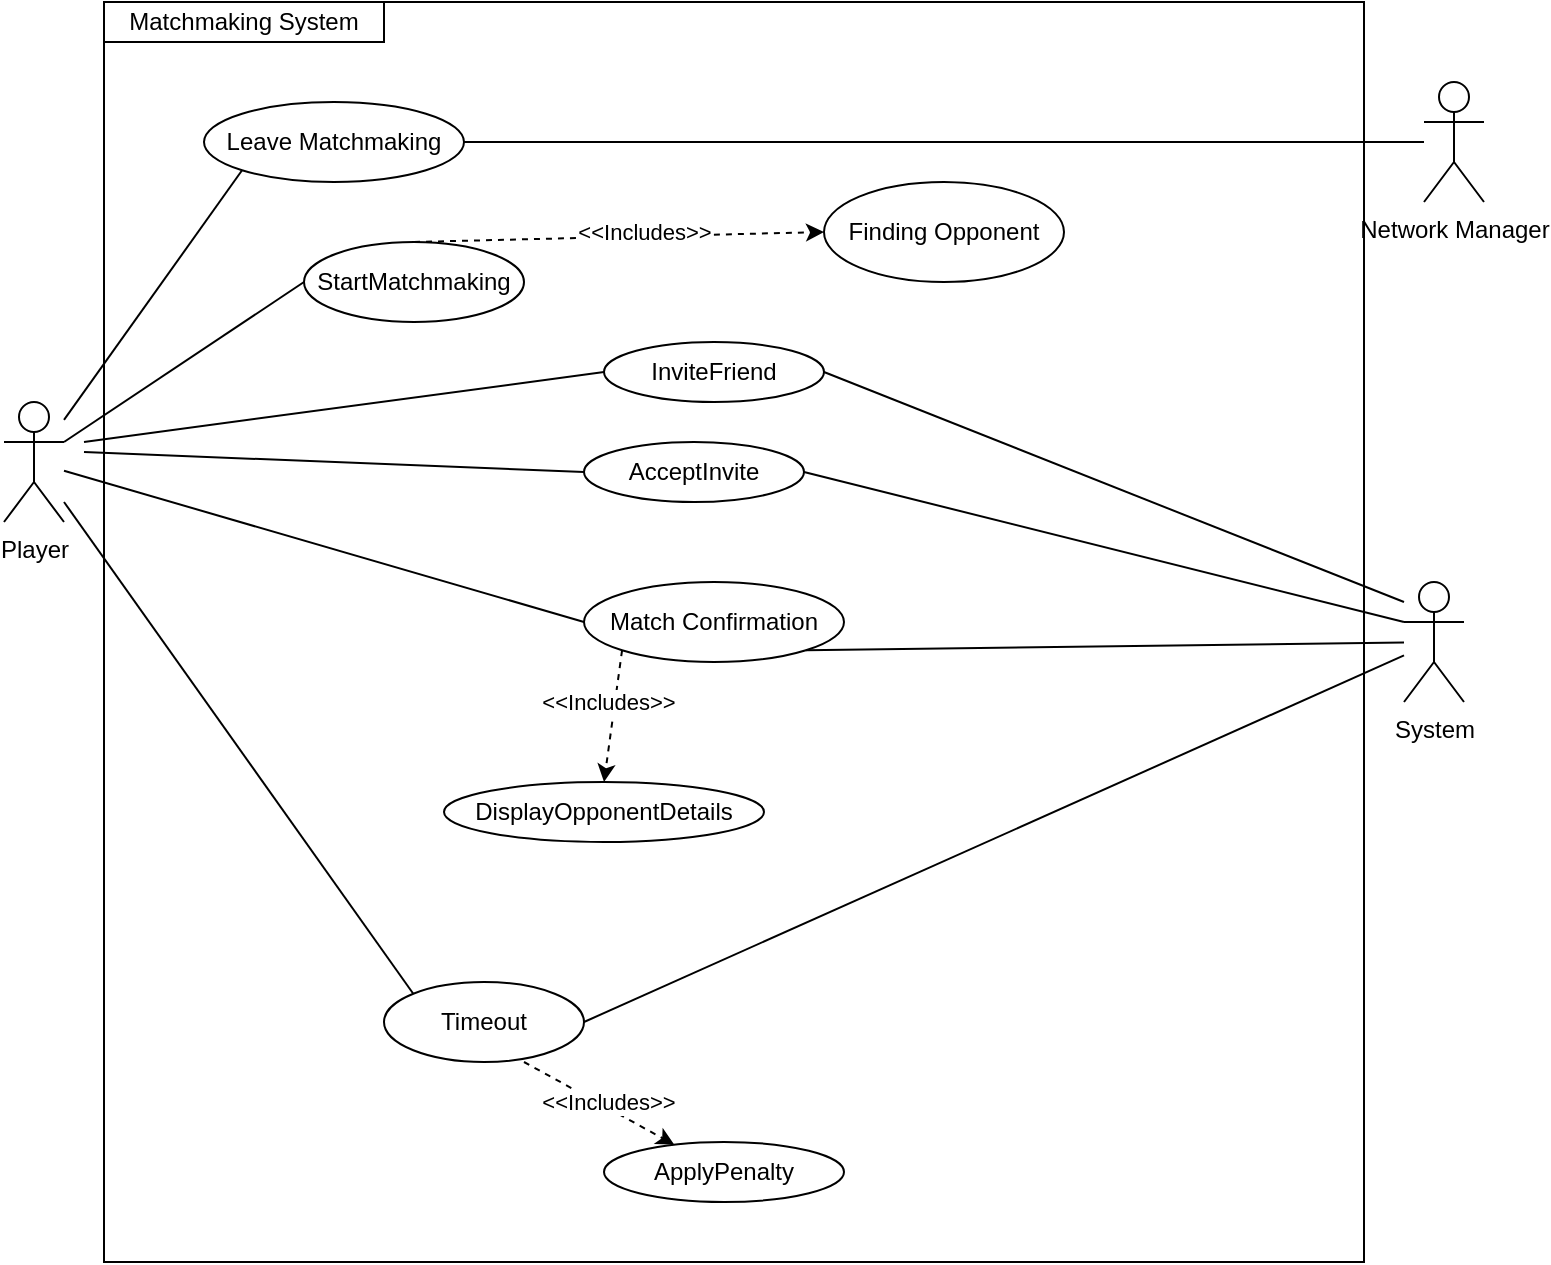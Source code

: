 <mxfile version="26.1.0">
  <diagram name="Page-1" id="IBRbEpxZf9EHNSm9vPdn">
    <mxGraphModel dx="1244" dy="1712" grid="1" gridSize="10" guides="1" tooltips="1" connect="1" arrows="1" fold="1" page="1" pageScale="1" pageWidth="850" pageHeight="1100" math="0" shadow="0">
      <root>
        <mxCell id="0" />
        <mxCell id="1" parent="0" />
        <mxCell id="mU2hwphratYJGB-FP39r-3" value="Player" style="shape=umlActor;verticalLabelPosition=bottom;verticalAlign=top;html=1;outlineConnect=0;" parent="1" vertex="1">
          <mxGeometry x="40" y="180" width="30" height="60" as="geometry" />
        </mxCell>
        <mxCell id="mU2hwphratYJGB-FP39r-6" value="" style="whiteSpace=wrap;html=1;aspect=fixed;" parent="1" vertex="1">
          <mxGeometry x="90" y="-20" width="630" height="630" as="geometry" />
        </mxCell>
        <mxCell id="mU2hwphratYJGB-FP39r-7" value="Matchmaking System" style="rounded=0;whiteSpace=wrap;html=1;" parent="1" vertex="1">
          <mxGeometry x="90" y="-20" width="140" height="20" as="geometry" />
        </mxCell>
        <mxCell id="mU2hwphratYJGB-FP39r-8" value="StartMatchmaking" style="ellipse;whiteSpace=wrap;html=1;" parent="1" vertex="1">
          <mxGeometry x="190" y="100" width="110" height="40" as="geometry" />
        </mxCell>
        <mxCell id="mU2hwphratYJGB-FP39r-9" value="Finding Opponent" style="ellipse;whiteSpace=wrap;html=1;" parent="1" vertex="1">
          <mxGeometry x="450" y="70" width="120" height="50" as="geometry" />
        </mxCell>
        <mxCell id="mU2hwphratYJGB-FP39r-12" value="Match Confirmation" style="ellipse;whiteSpace=wrap;html=1;" parent="1" vertex="1">
          <mxGeometry x="330" y="270" width="130" height="40" as="geometry" />
        </mxCell>
        <mxCell id="mU2hwphratYJGB-FP39r-13" value="" style="endArrow=none;html=1;rounded=0;entryX=0;entryY=0.5;entryDx=0;entryDy=0;" parent="1" source="mU2hwphratYJGB-FP39r-3" target="mU2hwphratYJGB-FP39r-8" edge="1">
          <mxGeometry width="50" height="50" relative="1" as="geometry">
            <mxPoint x="400" y="410" as="sourcePoint" />
            <mxPoint x="450" y="360" as="targetPoint" />
          </mxGeometry>
        </mxCell>
        <mxCell id="mU2hwphratYJGB-FP39r-18" value="Leave Matchmaking" style="ellipse;whiteSpace=wrap;html=1;" parent="1" vertex="1">
          <mxGeometry x="140" y="30" width="130" height="40" as="geometry" />
        </mxCell>
        <mxCell id="mU2hwphratYJGB-FP39r-19" value="" style="endArrow=none;html=1;rounded=0;exitX=0;exitY=1;exitDx=0;exitDy=0;" parent="1" source="mU2hwphratYJGB-FP39r-18" target="mU2hwphratYJGB-FP39r-3" edge="1">
          <mxGeometry width="50" height="50" relative="1" as="geometry">
            <mxPoint x="400" y="410" as="sourcePoint" />
            <mxPoint x="450" y="360" as="targetPoint" />
          </mxGeometry>
        </mxCell>
        <mxCell id="mU2hwphratYJGB-FP39r-20" value="Timeout" style="ellipse;whiteSpace=wrap;html=1;" parent="1" vertex="1">
          <mxGeometry x="230" y="470" width="100" height="40" as="geometry" />
        </mxCell>
        <mxCell id="mU2hwphratYJGB-FP39r-21" value="System" style="shape=umlActor;verticalLabelPosition=bottom;verticalAlign=top;html=1;outlineConnect=0;" parent="1" vertex="1">
          <mxGeometry x="740" y="270" width="30" height="60" as="geometry" />
        </mxCell>
        <mxCell id="mU2hwphratYJGB-FP39r-22" value="" style="endArrow=none;html=1;rounded=0;entryX=1;entryY=0.5;entryDx=0;entryDy=0;" parent="1" target="mU2hwphratYJGB-FP39r-20" edge="1" source="mU2hwphratYJGB-FP39r-21">
          <mxGeometry width="50" height="50" relative="1" as="geometry">
            <mxPoint x="760" y="460" as="sourcePoint" />
            <mxPoint x="450" y="350" as="targetPoint" />
          </mxGeometry>
        </mxCell>
        <mxCell id="mU2hwphratYJGB-FP39r-26" value="" style="endArrow=none;html=1;rounded=0;entryX=0;entryY=0.5;entryDx=0;entryDy=0;" parent="1" source="mU2hwphratYJGB-FP39r-3" target="mU2hwphratYJGB-FP39r-12" edge="1">
          <mxGeometry width="50" height="50" relative="1" as="geometry">
            <mxPoint x="380" y="400" as="sourcePoint" />
            <mxPoint x="430" y="350" as="targetPoint" />
          </mxGeometry>
        </mxCell>
        <mxCell id="mU2hwphratYJGB-FP39r-27" value="DisplayOpponentDetails" style="ellipse;whiteSpace=wrap;html=1;" parent="1" vertex="1">
          <mxGeometry x="260" y="370" width="160" height="30" as="geometry" />
        </mxCell>
        <mxCell id="mU2hwphratYJGB-FP39r-28" value="" style="endArrow=none;html=1;rounded=0;exitX=0;exitY=0;exitDx=0;exitDy=0;" parent="1" source="mU2hwphratYJGB-FP39r-20" edge="1">
          <mxGeometry width="50" height="50" relative="1" as="geometry">
            <mxPoint x="400" y="400" as="sourcePoint" />
            <mxPoint x="70" y="230" as="targetPoint" />
          </mxGeometry>
        </mxCell>
        <mxCell id="mU2hwphratYJGB-FP39r-30" value="" style="html=1;labelBackgroundColor=#ffffff;startArrow=none;startFill=0;startSize=6;endArrow=classic;endFill=1;endSize=6;jettySize=auto;orthogonalLoop=1;strokeWidth=1;dashed=1;fontSize=14;rounded=0;entryX=0;entryY=0.5;entryDx=0;entryDy=0;exitX=0.5;exitY=0;exitDx=0;exitDy=0;" parent="1" source="mU2hwphratYJGB-FP39r-8" target="mU2hwphratYJGB-FP39r-9" edge="1">
          <mxGeometry width="60" height="60" relative="1" as="geometry">
            <mxPoint x="250" y="180" as="sourcePoint" />
            <mxPoint x="310" y="120" as="targetPoint" />
            <Array as="points" />
          </mxGeometry>
        </mxCell>
        <mxCell id="mU2hwphratYJGB-FP39r-32" value="&amp;lt;&amp;lt;Includes&amp;gt;&amp;gt;" style="edgeLabel;html=1;align=center;verticalAlign=middle;resizable=0;points=[];" parent="mU2hwphratYJGB-FP39r-30" connectable="0" vertex="1">
          <mxGeometry x="0.117" y="2" relative="1" as="geometry">
            <mxPoint as="offset" />
          </mxGeometry>
        </mxCell>
        <mxCell id="mU2hwphratYJGB-FP39r-36" value="" style="html=1;labelBackgroundColor=#ffffff;startArrow=none;startFill=0;startSize=6;endArrow=classic;endFill=1;endSize=6;jettySize=auto;orthogonalLoop=1;strokeWidth=1;dashed=1;fontSize=14;rounded=0;entryX=0.5;entryY=0;entryDx=0;entryDy=0;exitX=0;exitY=1;exitDx=0;exitDy=0;" parent="1" source="mU2hwphratYJGB-FP39r-12" target="mU2hwphratYJGB-FP39r-27" edge="1">
          <mxGeometry width="60" height="60" relative="1" as="geometry">
            <mxPoint x="390" y="340" as="sourcePoint" />
            <mxPoint x="450" y="280" as="targetPoint" />
          </mxGeometry>
        </mxCell>
        <mxCell id="mU2hwphratYJGB-FP39r-37" value="&amp;lt;&amp;lt;Includes&amp;gt;&amp;gt;" style="edgeLabel;html=1;align=center;verticalAlign=middle;resizable=0;points=[];" parent="mU2hwphratYJGB-FP39r-36" connectable="0" vertex="1">
          <mxGeometry x="-0.218" y="-4" relative="1" as="geometry">
            <mxPoint as="offset" />
          </mxGeometry>
        </mxCell>
        <mxCell id="mU2hwphratYJGB-FP39r-40" value="" style="html=1;labelBackgroundColor=#ffffff;startArrow=none;startFill=0;startSize=6;endArrow=classic;endFill=1;endSize=6;jettySize=auto;orthogonalLoop=1;strokeWidth=1;dashed=1;fontSize=14;rounded=0;" parent="1" target="mU2hwphratYJGB-FP39r-41" edge="1">
          <mxGeometry width="60" height="60" relative="1" as="geometry">
            <mxPoint x="300" y="510" as="sourcePoint" />
            <mxPoint x="380" y="420" as="targetPoint" />
            <Array as="points" />
          </mxGeometry>
        </mxCell>
        <mxCell id="mU2hwphratYJGB-FP39r-42" value="&amp;lt;&amp;lt;Includes&amp;gt;&amp;gt;" style="edgeLabel;html=1;align=center;verticalAlign=middle;resizable=0;points=[];" parent="mU2hwphratYJGB-FP39r-40" connectable="0" vertex="1">
          <mxGeometry x="0.057" y="3" relative="1" as="geometry">
            <mxPoint as="offset" />
          </mxGeometry>
        </mxCell>
        <mxCell id="mU2hwphratYJGB-FP39r-41" value="ApplyPenalty" style="ellipse;whiteSpace=wrap;html=1;" parent="1" vertex="1">
          <mxGeometry x="340" y="550" width="120" height="30" as="geometry" />
        </mxCell>
        <mxCell id="tjlD4vpslN1O6jzEyoQV-1" value="" style="endArrow=none;html=1;rounded=0;entryX=1;entryY=1;entryDx=0;entryDy=0;" parent="1" target="mU2hwphratYJGB-FP39r-12" edge="1" source="mU2hwphratYJGB-FP39r-21">
          <mxGeometry width="50" height="50" relative="1" as="geometry">
            <mxPoint x="760" y="450" as="sourcePoint" />
            <mxPoint x="450" y="330" as="targetPoint" />
          </mxGeometry>
        </mxCell>
        <mxCell id="tjlD4vpslN1O6jzEyoQV-2" value="Network Manager" style="shape=umlActor;verticalLabelPosition=bottom;verticalAlign=top;html=1;outlineConnect=0;" parent="1" vertex="1">
          <mxGeometry x="750" y="20" width="30" height="60" as="geometry" />
        </mxCell>
        <mxCell id="tjlD4vpslN1O6jzEyoQV-3" value="" style="endArrow=none;html=1;rounded=0;exitX=1;exitY=0.5;exitDx=0;exitDy=0;" parent="1" source="mU2hwphratYJGB-FP39r-18" target="tjlD4vpslN1O6jzEyoQV-2" edge="1">
          <mxGeometry width="50" height="50" relative="1" as="geometry">
            <mxPoint x="430" y="320" as="sourcePoint" />
            <mxPoint x="480" y="270" as="targetPoint" />
          </mxGeometry>
        </mxCell>
        <mxCell id="VF2ySmDBXe0LxKFvN8EW-1" value="InviteFriend" style="ellipse;whiteSpace=wrap;html=1;" parent="1" vertex="1">
          <mxGeometry x="340" y="150" width="110" height="30" as="geometry" />
        </mxCell>
        <mxCell id="rOlb-CgDGTdDvuJrOGCE-1" value="" style="endArrow=none;html=1;rounded=0;entryX=0;entryY=0.5;entryDx=0;entryDy=0;" edge="1" parent="1" target="VF2ySmDBXe0LxKFvN8EW-1">
          <mxGeometry width="50" height="50" relative="1" as="geometry">
            <mxPoint x="80" y="200" as="sourcePoint" />
            <mxPoint x="450" y="280" as="targetPoint" />
          </mxGeometry>
        </mxCell>
        <mxCell id="rOlb-CgDGTdDvuJrOGCE-2" value="AcceptInvite" style="ellipse;whiteSpace=wrap;html=1;" vertex="1" parent="1">
          <mxGeometry x="330" y="200" width="110" height="30" as="geometry" />
        </mxCell>
        <mxCell id="rOlb-CgDGTdDvuJrOGCE-3" value="" style="endArrow=none;html=1;rounded=0;exitX=0;exitY=0.5;exitDx=0;exitDy=0;" edge="1" parent="1" source="rOlb-CgDGTdDvuJrOGCE-2">
          <mxGeometry width="50" height="50" relative="1" as="geometry">
            <mxPoint x="400" y="330" as="sourcePoint" />
            <mxPoint x="80" y="205" as="targetPoint" />
          </mxGeometry>
        </mxCell>
        <mxCell id="rOlb-CgDGTdDvuJrOGCE-6" value="" style="endArrow=none;html=1;rounded=0;entryX=1;entryY=0.5;entryDx=0;entryDy=0;" edge="1" parent="1" target="rOlb-CgDGTdDvuJrOGCE-2">
          <mxGeometry width="50" height="50" relative="1" as="geometry">
            <mxPoint x="740" y="290" as="sourcePoint" />
            <mxPoint x="550" y="280" as="targetPoint" />
          </mxGeometry>
        </mxCell>
        <mxCell id="rOlb-CgDGTdDvuJrOGCE-7" value="" style="endArrow=none;html=1;rounded=0;entryX=1;entryY=0.5;entryDx=0;entryDy=0;" edge="1" parent="1" target="VF2ySmDBXe0LxKFvN8EW-1">
          <mxGeometry width="50" height="50" relative="1" as="geometry">
            <mxPoint x="740" y="280" as="sourcePoint" />
            <mxPoint x="450" y="225" as="targetPoint" />
          </mxGeometry>
        </mxCell>
      </root>
    </mxGraphModel>
  </diagram>
</mxfile>
